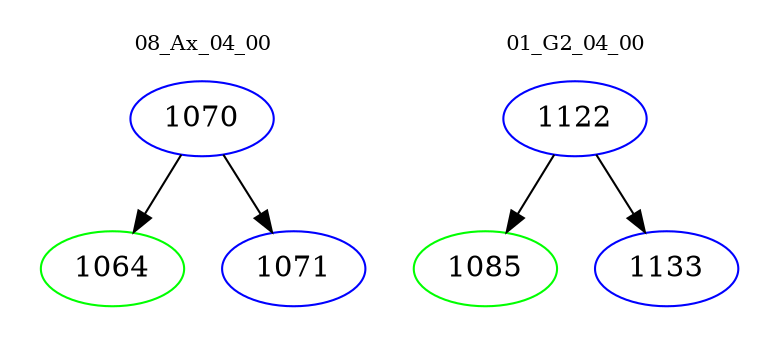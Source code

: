 digraph{
subgraph cluster_0 {
color = white
label = "08_Ax_04_00";
fontsize=10;
T0_1070 [label="1070", color="blue"]
T0_1070 -> T0_1064 [color="black"]
T0_1064 [label="1064", color="green"]
T0_1070 -> T0_1071 [color="black"]
T0_1071 [label="1071", color="blue"]
}
subgraph cluster_1 {
color = white
label = "01_G2_04_00";
fontsize=10;
T1_1122 [label="1122", color="blue"]
T1_1122 -> T1_1085 [color="black"]
T1_1085 [label="1085", color="green"]
T1_1122 -> T1_1133 [color="black"]
T1_1133 [label="1133", color="blue"]
}
}
